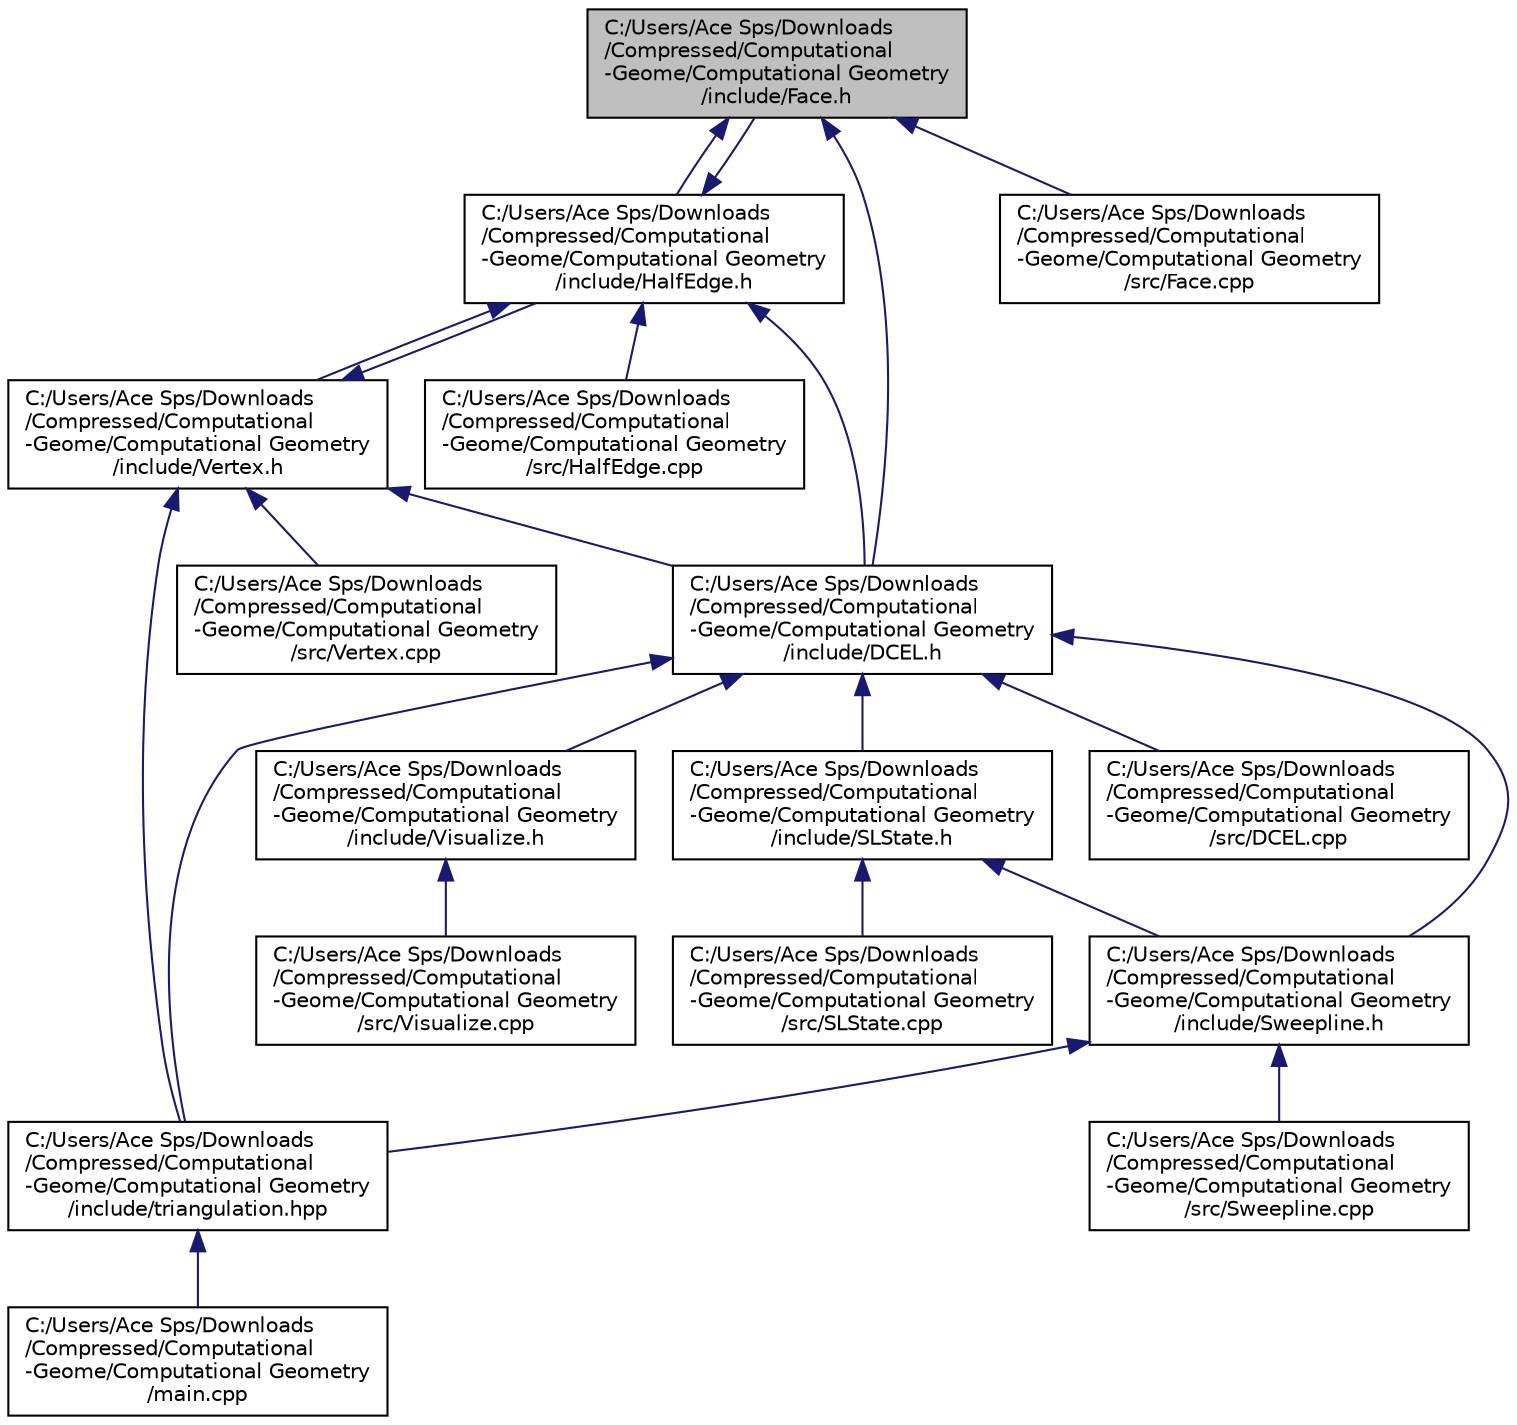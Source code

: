 digraph "C:/Users/Ace Sps/Downloads/Compressed/Computational-Geome/Computational Geometry/include/Face.h"
{
  edge [fontname="Helvetica",fontsize="10",labelfontname="Helvetica",labelfontsize="10"];
  node [fontname="Helvetica",fontsize="10",shape=record];
  Node4 [label="C:/Users/Ace Sps/Downloads\l/Compressed/Computational\l-Geome/Computational Geometry\l/include/Face.h",height=0.2,width=0.4,color="black", fillcolor="grey75", style="filled", fontcolor="black"];
  Node4 -> Node5 [dir="back",color="midnightblue",fontsize="10",style="solid",fontname="Helvetica"];
  Node5 [label="C:/Users/Ace Sps/Downloads\l/Compressed/Computational\l-Geome/Computational Geometry\l/include/HalfEdge.h",height=0.2,width=0.4,color="black", fillcolor="white", style="filled",URL="$d9/dcc/_half_edge_8h.html"];
  Node5 -> Node6 [dir="back",color="midnightblue",fontsize="10",style="solid",fontname="Helvetica"];
  Node6 [label="C:/Users/Ace Sps/Downloads\l/Compressed/Computational\l-Geome/Computational Geometry\l/include/Vertex.h",height=0.2,width=0.4,color="black", fillcolor="white", style="filled",URL="$d8/dcb/_vertex_8h.html"];
  Node6 -> Node7 [dir="back",color="midnightblue",fontsize="10",style="solid",fontname="Helvetica"];
  Node7 [label="C:/Users/Ace Sps/Downloads\l/Compressed/Computational\l-Geome/Computational Geometry\l/include/DCEL.h",height=0.2,width=0.4,color="black", fillcolor="white", style="filled",URL="$d1/db5/_d_c_e_l_8h.html"];
  Node7 -> Node8 [dir="back",color="midnightblue",fontsize="10",style="solid",fontname="Helvetica"];
  Node8 [label="C:/Users/Ace Sps/Downloads\l/Compressed/Computational\l-Geome/Computational Geometry\l/include/SLState.h",height=0.2,width=0.4,color="black", fillcolor="white", style="filled",URL="$d5/d04/_s_l_state_8h.html"];
  Node8 -> Node9 [dir="back",color="midnightblue",fontsize="10",style="solid",fontname="Helvetica"];
  Node9 [label="C:/Users/Ace Sps/Downloads\l/Compressed/Computational\l-Geome/Computational Geometry\l/include/Sweepline.h",height=0.2,width=0.4,color="black", fillcolor="white", style="filled",URL="$d1/dea/_sweepline_8h.html"];
  Node9 -> Node10 [dir="back",color="midnightblue",fontsize="10",style="solid",fontname="Helvetica"];
  Node10 [label="C:/Users/Ace Sps/Downloads\l/Compressed/Computational\l-Geome/Computational Geometry\l/include/triangulation.hpp",height=0.2,width=0.4,color="black", fillcolor="white", style="filled",URL="$da/de8/triangulation_8hpp.html"];
  Node10 -> Node11 [dir="back",color="midnightblue",fontsize="10",style="solid",fontname="Helvetica"];
  Node11 [label="C:/Users/Ace Sps/Downloads\l/Compressed/Computational\l-Geome/Computational Geometry\l/main.cpp",height=0.2,width=0.4,color="black", fillcolor="white", style="filled",URL="$df/d0a/main_8cpp.html"];
  Node9 -> Node12 [dir="back",color="midnightblue",fontsize="10",style="solid",fontname="Helvetica"];
  Node12 [label="C:/Users/Ace Sps/Downloads\l/Compressed/Computational\l-Geome/Computational Geometry\l/src/Sweepline.cpp",height=0.2,width=0.4,color="black", fillcolor="white", style="filled",URL="$d6/d3a/_sweepline_8cpp.html"];
  Node8 -> Node13 [dir="back",color="midnightblue",fontsize="10",style="solid",fontname="Helvetica"];
  Node13 [label="C:/Users/Ace Sps/Downloads\l/Compressed/Computational\l-Geome/Computational Geometry\l/src/SLState.cpp",height=0.2,width=0.4,color="black", fillcolor="white", style="filled",URL="$d7/d07/_s_l_state_8cpp.html"];
  Node7 -> Node9 [dir="back",color="midnightblue",fontsize="10",style="solid",fontname="Helvetica"];
  Node7 -> Node10 [dir="back",color="midnightblue",fontsize="10",style="solid",fontname="Helvetica"];
  Node7 -> Node14 [dir="back",color="midnightblue",fontsize="10",style="solid",fontname="Helvetica"];
  Node14 [label="C:/Users/Ace Sps/Downloads\l/Compressed/Computational\l-Geome/Computational Geometry\l/include/Visualize.h",height=0.2,width=0.4,color="black", fillcolor="white", style="filled",URL="$d9/d09/_visualize_8h.html"];
  Node14 -> Node15 [dir="back",color="midnightblue",fontsize="10",style="solid",fontname="Helvetica"];
  Node15 [label="C:/Users/Ace Sps/Downloads\l/Compressed/Computational\l-Geome/Computational Geometry\l/src/Visualize.cpp",height=0.2,width=0.4,color="black", fillcolor="white", style="filled",URL="$d9/de1/_visualize_8cpp.html"];
  Node7 -> Node16 [dir="back",color="midnightblue",fontsize="10",style="solid",fontname="Helvetica"];
  Node16 [label="C:/Users/Ace Sps/Downloads\l/Compressed/Computational\l-Geome/Computational Geometry\l/src/DCEL.cpp",height=0.2,width=0.4,color="black", fillcolor="white", style="filled",URL="$dc/da6/_d_c_e_l_8cpp.html"];
  Node6 -> Node5 [dir="back",color="midnightblue",fontsize="10",style="solid",fontname="Helvetica"];
  Node6 -> Node10 [dir="back",color="midnightblue",fontsize="10",style="solid",fontname="Helvetica"];
  Node6 -> Node17 [dir="back",color="midnightblue",fontsize="10",style="solid",fontname="Helvetica"];
  Node17 [label="C:/Users/Ace Sps/Downloads\l/Compressed/Computational\l-Geome/Computational Geometry\l/src/Vertex.cpp",height=0.2,width=0.4,color="black", fillcolor="white", style="filled",URL="$dd/d6f/_vertex_8cpp.html"];
  Node5 -> Node4 [dir="back",color="midnightblue",fontsize="10",style="solid",fontname="Helvetica"];
  Node5 -> Node7 [dir="back",color="midnightblue",fontsize="10",style="solid",fontname="Helvetica"];
  Node5 -> Node18 [dir="back",color="midnightblue",fontsize="10",style="solid",fontname="Helvetica"];
  Node18 [label="C:/Users/Ace Sps/Downloads\l/Compressed/Computational\l-Geome/Computational Geometry\l/src/HalfEdge.cpp",height=0.2,width=0.4,color="black", fillcolor="white", style="filled",URL="$d1/deb/_half_edge_8cpp.html"];
  Node4 -> Node7 [dir="back",color="midnightblue",fontsize="10",style="solid",fontname="Helvetica"];
  Node4 -> Node19 [dir="back",color="midnightblue",fontsize="10",style="solid",fontname="Helvetica"];
  Node19 [label="C:/Users/Ace Sps/Downloads\l/Compressed/Computational\l-Geome/Computational Geometry\l/src/Face.cpp",height=0.2,width=0.4,color="black", fillcolor="white", style="filled",URL="$d9/d60/_face_8cpp.html"];
}
